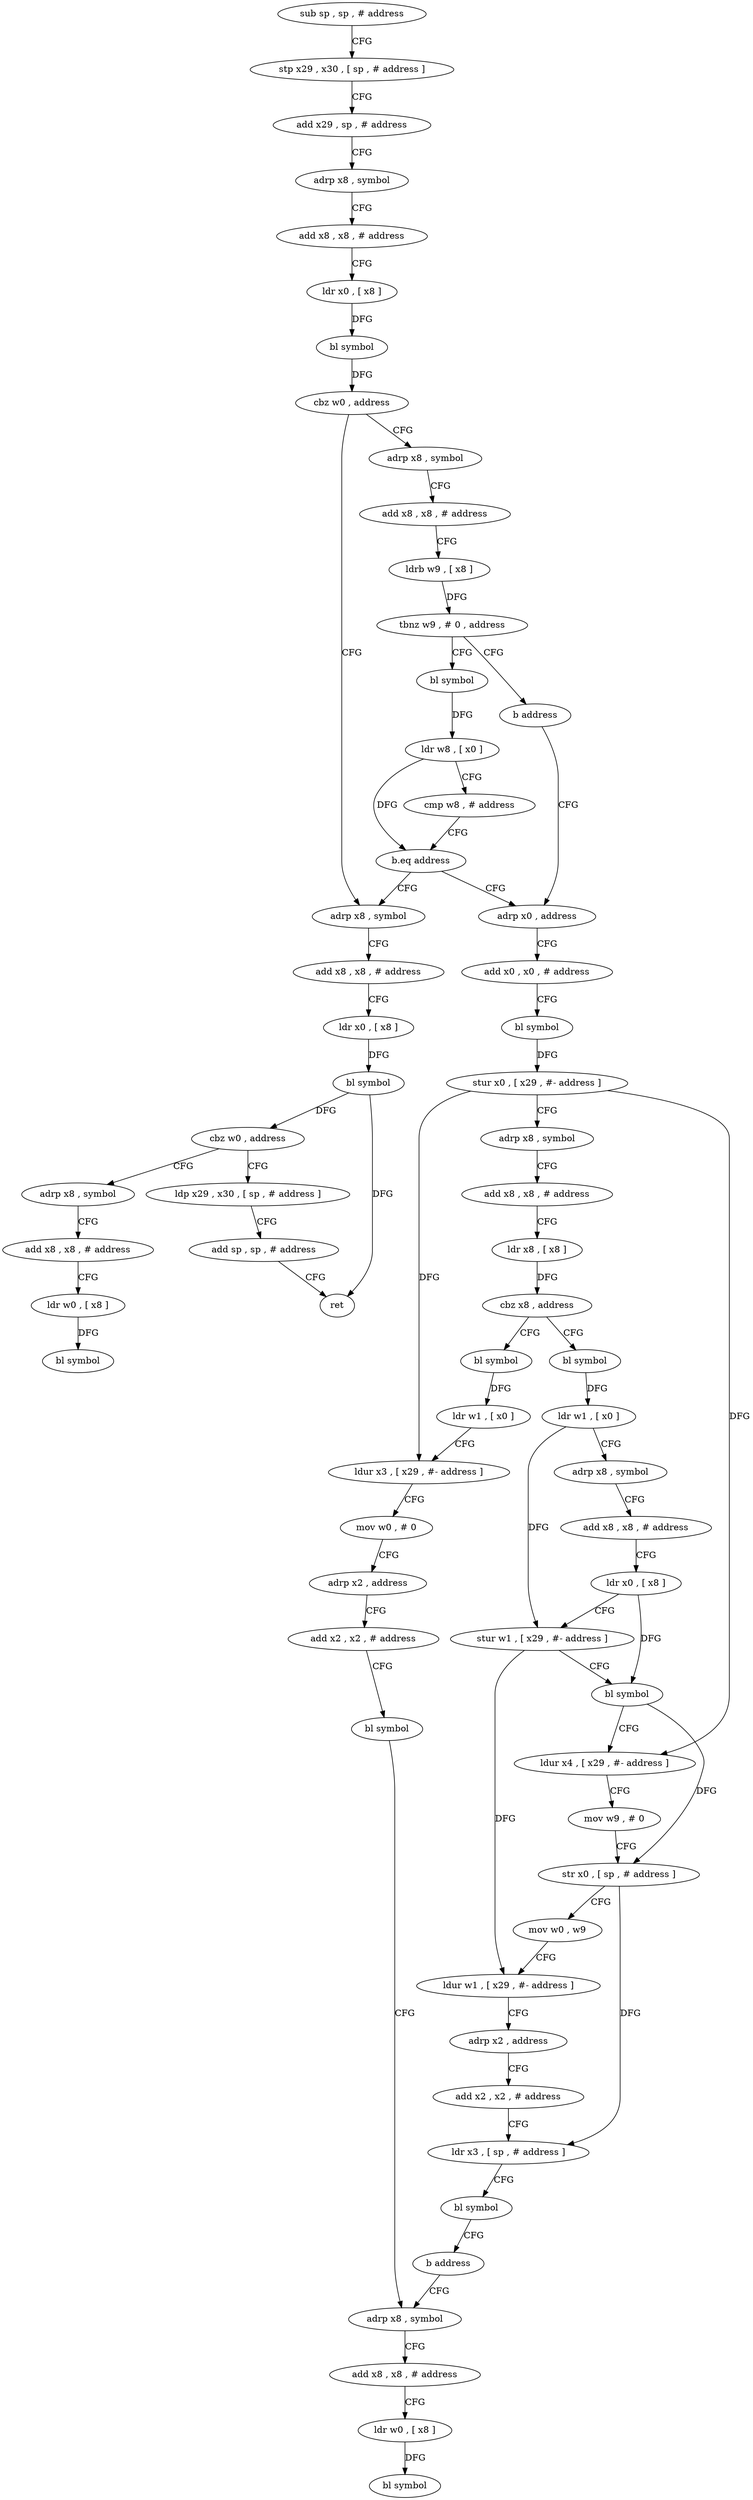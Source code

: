 digraph "func" {
"4253256" [label = "sub sp , sp , # address" ]
"4253260" [label = "stp x29 , x30 , [ sp , # address ]" ]
"4253264" [label = "add x29 , sp , # address" ]
"4253268" [label = "adrp x8 , symbol" ]
"4253272" [label = "add x8 , x8 , # address" ]
"4253276" [label = "ldr x0 , [ x8 ]" ]
"4253280" [label = "bl symbol" ]
"4253284" [label = "cbz w0 , address" ]
"4253468" [label = "adrp x8 , symbol" ]
"4253288" [label = "adrp x8 , symbol" ]
"4253472" [label = "add x8 , x8 , # address" ]
"4253476" [label = "ldr x0 , [ x8 ]" ]
"4253480" [label = "bl symbol" ]
"4253484" [label = "cbz w0 , address" ]
"4253504" [label = "ldp x29 , x30 , [ sp , # address ]" ]
"4253488" [label = "adrp x8 , symbol" ]
"4253292" [label = "add x8 , x8 , # address" ]
"4253296" [label = "ldrb w9 , [ x8 ]" ]
"4253300" [label = "tbnz w9 , # 0 , address" ]
"4253308" [label = "bl symbol" ]
"4253304" [label = "b address" ]
"4253508" [label = "add sp , sp , # address" ]
"4253512" [label = "ret" ]
"4253492" [label = "add x8 , x8 , # address" ]
"4253496" [label = "ldr w0 , [ x8 ]" ]
"4253500" [label = "bl symbol" ]
"4253312" [label = "ldr w8 , [ x0 ]" ]
"4253316" [label = "cmp w8 , # address" ]
"4253320" [label = "b.eq address" ]
"4253324" [label = "adrp x0 , address" ]
"4253328" [label = "add x0 , x0 , # address" ]
"4253332" [label = "bl symbol" ]
"4253336" [label = "stur x0 , [ x29 , #- address ]" ]
"4253340" [label = "adrp x8 , symbol" ]
"4253344" [label = "add x8 , x8 , # address" ]
"4253348" [label = "ldr x8 , [ x8 ]" ]
"4253352" [label = "cbz x8 , address" ]
"4253424" [label = "bl symbol" ]
"4253356" [label = "bl symbol" ]
"4253428" [label = "ldr w1 , [ x0 ]" ]
"4253432" [label = "ldur x3 , [ x29 , #- address ]" ]
"4253436" [label = "mov w0 , # 0" ]
"4253440" [label = "adrp x2 , address" ]
"4253444" [label = "add x2 , x2 , # address" ]
"4253448" [label = "bl symbol" ]
"4253452" [label = "adrp x8 , symbol" ]
"4253360" [label = "ldr w1 , [ x0 ]" ]
"4253364" [label = "adrp x8 , symbol" ]
"4253368" [label = "add x8 , x8 , # address" ]
"4253372" [label = "ldr x0 , [ x8 ]" ]
"4253376" [label = "stur w1 , [ x29 , #- address ]" ]
"4253380" [label = "bl symbol" ]
"4253384" [label = "ldur x4 , [ x29 , #- address ]" ]
"4253388" [label = "mov w9 , # 0" ]
"4253392" [label = "str x0 , [ sp , # address ]" ]
"4253396" [label = "mov w0 , w9" ]
"4253400" [label = "ldur w1 , [ x29 , #- address ]" ]
"4253404" [label = "adrp x2 , address" ]
"4253408" [label = "add x2 , x2 , # address" ]
"4253412" [label = "ldr x3 , [ sp , # address ]" ]
"4253416" [label = "bl symbol" ]
"4253420" [label = "b address" ]
"4253456" [label = "add x8 , x8 , # address" ]
"4253460" [label = "ldr w0 , [ x8 ]" ]
"4253464" [label = "bl symbol" ]
"4253256" -> "4253260" [ label = "CFG" ]
"4253260" -> "4253264" [ label = "CFG" ]
"4253264" -> "4253268" [ label = "CFG" ]
"4253268" -> "4253272" [ label = "CFG" ]
"4253272" -> "4253276" [ label = "CFG" ]
"4253276" -> "4253280" [ label = "DFG" ]
"4253280" -> "4253284" [ label = "DFG" ]
"4253284" -> "4253468" [ label = "CFG" ]
"4253284" -> "4253288" [ label = "CFG" ]
"4253468" -> "4253472" [ label = "CFG" ]
"4253288" -> "4253292" [ label = "CFG" ]
"4253472" -> "4253476" [ label = "CFG" ]
"4253476" -> "4253480" [ label = "DFG" ]
"4253480" -> "4253484" [ label = "DFG" ]
"4253480" -> "4253512" [ label = "DFG" ]
"4253484" -> "4253504" [ label = "CFG" ]
"4253484" -> "4253488" [ label = "CFG" ]
"4253504" -> "4253508" [ label = "CFG" ]
"4253488" -> "4253492" [ label = "CFG" ]
"4253292" -> "4253296" [ label = "CFG" ]
"4253296" -> "4253300" [ label = "DFG" ]
"4253300" -> "4253308" [ label = "CFG" ]
"4253300" -> "4253304" [ label = "CFG" ]
"4253308" -> "4253312" [ label = "DFG" ]
"4253304" -> "4253324" [ label = "CFG" ]
"4253508" -> "4253512" [ label = "CFG" ]
"4253492" -> "4253496" [ label = "CFG" ]
"4253496" -> "4253500" [ label = "DFG" ]
"4253312" -> "4253316" [ label = "CFG" ]
"4253312" -> "4253320" [ label = "DFG" ]
"4253316" -> "4253320" [ label = "CFG" ]
"4253320" -> "4253468" [ label = "CFG" ]
"4253320" -> "4253324" [ label = "CFG" ]
"4253324" -> "4253328" [ label = "CFG" ]
"4253328" -> "4253332" [ label = "CFG" ]
"4253332" -> "4253336" [ label = "DFG" ]
"4253336" -> "4253340" [ label = "CFG" ]
"4253336" -> "4253432" [ label = "DFG" ]
"4253336" -> "4253384" [ label = "DFG" ]
"4253340" -> "4253344" [ label = "CFG" ]
"4253344" -> "4253348" [ label = "CFG" ]
"4253348" -> "4253352" [ label = "DFG" ]
"4253352" -> "4253424" [ label = "CFG" ]
"4253352" -> "4253356" [ label = "CFG" ]
"4253424" -> "4253428" [ label = "DFG" ]
"4253356" -> "4253360" [ label = "DFG" ]
"4253428" -> "4253432" [ label = "CFG" ]
"4253432" -> "4253436" [ label = "CFG" ]
"4253436" -> "4253440" [ label = "CFG" ]
"4253440" -> "4253444" [ label = "CFG" ]
"4253444" -> "4253448" [ label = "CFG" ]
"4253448" -> "4253452" [ label = "CFG" ]
"4253452" -> "4253456" [ label = "CFG" ]
"4253360" -> "4253364" [ label = "CFG" ]
"4253360" -> "4253376" [ label = "DFG" ]
"4253364" -> "4253368" [ label = "CFG" ]
"4253368" -> "4253372" [ label = "CFG" ]
"4253372" -> "4253376" [ label = "CFG" ]
"4253372" -> "4253380" [ label = "DFG" ]
"4253376" -> "4253380" [ label = "CFG" ]
"4253376" -> "4253400" [ label = "DFG" ]
"4253380" -> "4253384" [ label = "CFG" ]
"4253380" -> "4253392" [ label = "DFG" ]
"4253384" -> "4253388" [ label = "CFG" ]
"4253388" -> "4253392" [ label = "CFG" ]
"4253392" -> "4253396" [ label = "CFG" ]
"4253392" -> "4253412" [ label = "DFG" ]
"4253396" -> "4253400" [ label = "CFG" ]
"4253400" -> "4253404" [ label = "CFG" ]
"4253404" -> "4253408" [ label = "CFG" ]
"4253408" -> "4253412" [ label = "CFG" ]
"4253412" -> "4253416" [ label = "CFG" ]
"4253416" -> "4253420" [ label = "CFG" ]
"4253420" -> "4253452" [ label = "CFG" ]
"4253456" -> "4253460" [ label = "CFG" ]
"4253460" -> "4253464" [ label = "DFG" ]
}
